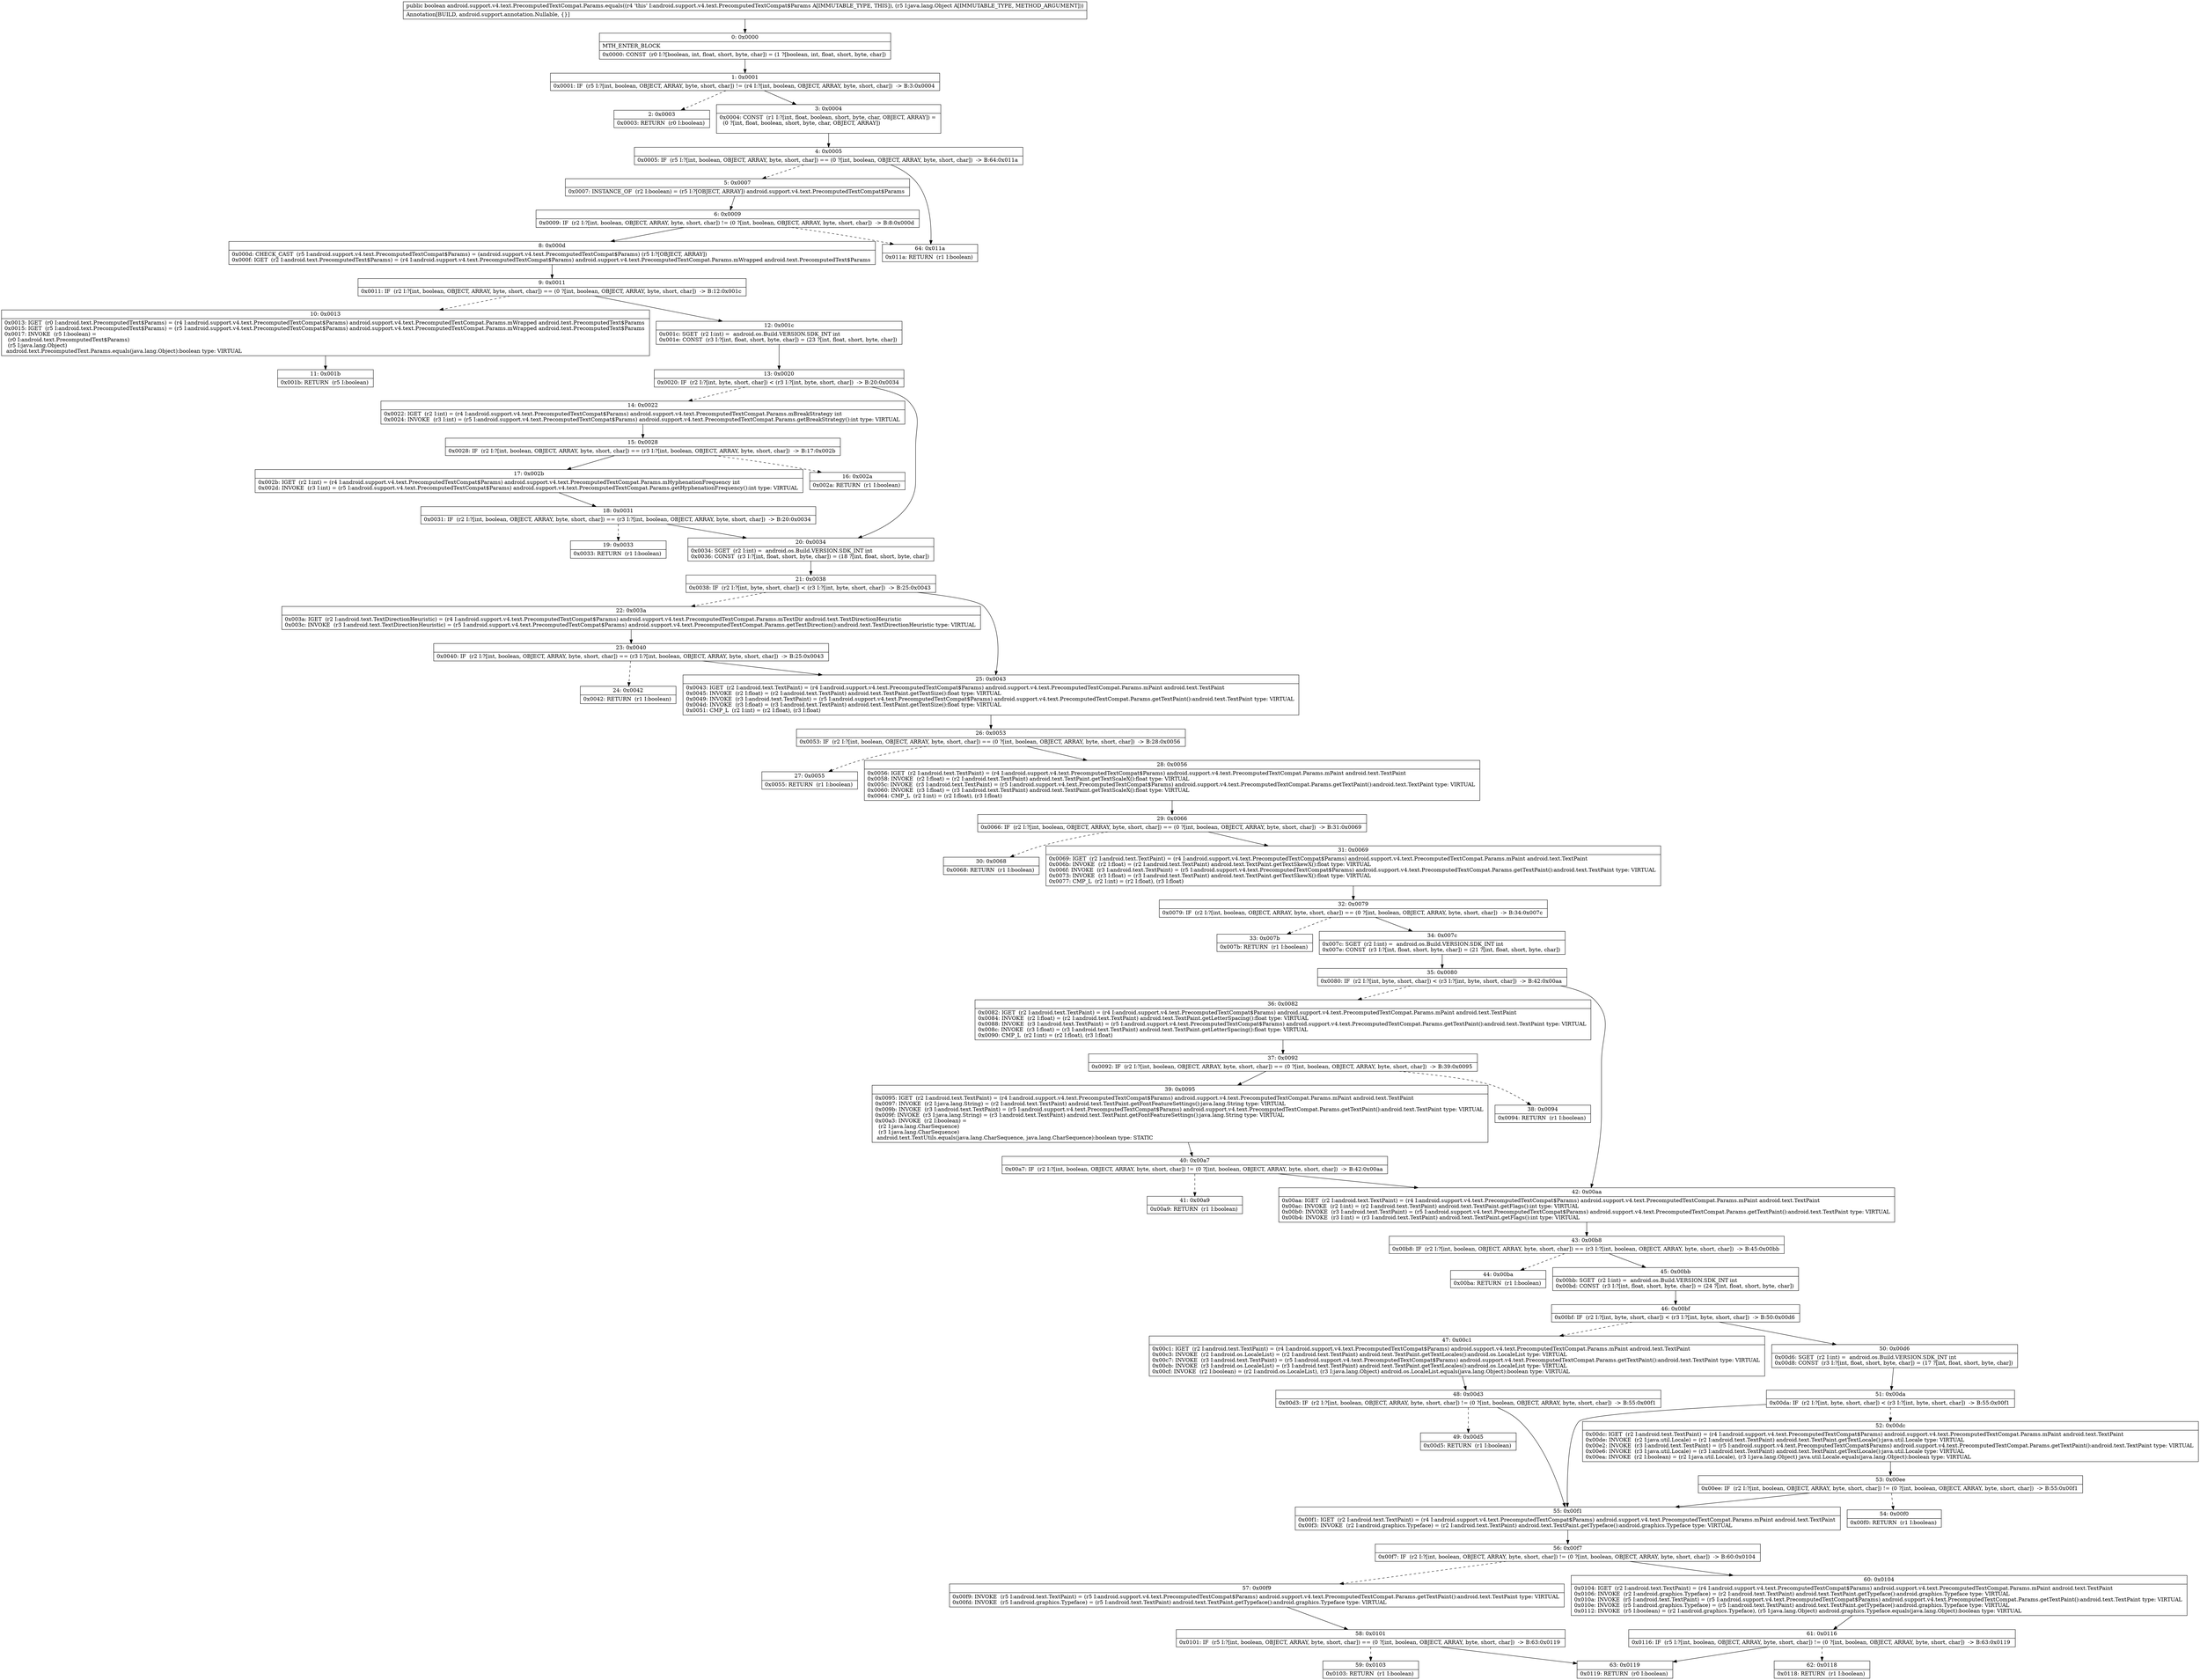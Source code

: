 digraph "CFG forandroid.support.v4.text.PrecomputedTextCompat.Params.equals(Ljava\/lang\/Object;)Z" {
Node_0 [shape=record,label="{0\:\ 0x0000|MTH_ENTER_BLOCK\l|0x0000: CONST  (r0 I:?[boolean, int, float, short, byte, char]) = (1 ?[boolean, int, float, short, byte, char]) \l}"];
Node_1 [shape=record,label="{1\:\ 0x0001|0x0001: IF  (r5 I:?[int, boolean, OBJECT, ARRAY, byte, short, char]) != (r4 I:?[int, boolean, OBJECT, ARRAY, byte, short, char])  \-\> B:3:0x0004 \l}"];
Node_2 [shape=record,label="{2\:\ 0x0003|0x0003: RETURN  (r0 I:boolean) \l}"];
Node_3 [shape=record,label="{3\:\ 0x0004|0x0004: CONST  (r1 I:?[int, float, boolean, short, byte, char, OBJECT, ARRAY]) = \l  (0 ?[int, float, boolean, short, byte, char, OBJECT, ARRAY])\l \l}"];
Node_4 [shape=record,label="{4\:\ 0x0005|0x0005: IF  (r5 I:?[int, boolean, OBJECT, ARRAY, byte, short, char]) == (0 ?[int, boolean, OBJECT, ARRAY, byte, short, char])  \-\> B:64:0x011a \l}"];
Node_5 [shape=record,label="{5\:\ 0x0007|0x0007: INSTANCE_OF  (r2 I:boolean) = (r5 I:?[OBJECT, ARRAY]) android.support.v4.text.PrecomputedTextCompat$Params \l}"];
Node_6 [shape=record,label="{6\:\ 0x0009|0x0009: IF  (r2 I:?[int, boolean, OBJECT, ARRAY, byte, short, char]) != (0 ?[int, boolean, OBJECT, ARRAY, byte, short, char])  \-\> B:8:0x000d \l}"];
Node_8 [shape=record,label="{8\:\ 0x000d|0x000d: CHECK_CAST  (r5 I:android.support.v4.text.PrecomputedTextCompat$Params) = (android.support.v4.text.PrecomputedTextCompat$Params) (r5 I:?[OBJECT, ARRAY]) \l0x000f: IGET  (r2 I:android.text.PrecomputedText$Params) = (r4 I:android.support.v4.text.PrecomputedTextCompat$Params) android.support.v4.text.PrecomputedTextCompat.Params.mWrapped android.text.PrecomputedText$Params \l}"];
Node_9 [shape=record,label="{9\:\ 0x0011|0x0011: IF  (r2 I:?[int, boolean, OBJECT, ARRAY, byte, short, char]) == (0 ?[int, boolean, OBJECT, ARRAY, byte, short, char])  \-\> B:12:0x001c \l}"];
Node_10 [shape=record,label="{10\:\ 0x0013|0x0013: IGET  (r0 I:android.text.PrecomputedText$Params) = (r4 I:android.support.v4.text.PrecomputedTextCompat$Params) android.support.v4.text.PrecomputedTextCompat.Params.mWrapped android.text.PrecomputedText$Params \l0x0015: IGET  (r5 I:android.text.PrecomputedText$Params) = (r5 I:android.support.v4.text.PrecomputedTextCompat$Params) android.support.v4.text.PrecomputedTextCompat.Params.mWrapped android.text.PrecomputedText$Params \l0x0017: INVOKE  (r5 I:boolean) = \l  (r0 I:android.text.PrecomputedText$Params)\l  (r5 I:java.lang.Object)\l android.text.PrecomputedText.Params.equals(java.lang.Object):boolean type: VIRTUAL \l}"];
Node_11 [shape=record,label="{11\:\ 0x001b|0x001b: RETURN  (r5 I:boolean) \l}"];
Node_12 [shape=record,label="{12\:\ 0x001c|0x001c: SGET  (r2 I:int) =  android.os.Build.VERSION.SDK_INT int \l0x001e: CONST  (r3 I:?[int, float, short, byte, char]) = (23 ?[int, float, short, byte, char]) \l}"];
Node_13 [shape=record,label="{13\:\ 0x0020|0x0020: IF  (r2 I:?[int, byte, short, char]) \< (r3 I:?[int, byte, short, char])  \-\> B:20:0x0034 \l}"];
Node_14 [shape=record,label="{14\:\ 0x0022|0x0022: IGET  (r2 I:int) = (r4 I:android.support.v4.text.PrecomputedTextCompat$Params) android.support.v4.text.PrecomputedTextCompat.Params.mBreakStrategy int \l0x0024: INVOKE  (r3 I:int) = (r5 I:android.support.v4.text.PrecomputedTextCompat$Params) android.support.v4.text.PrecomputedTextCompat.Params.getBreakStrategy():int type: VIRTUAL \l}"];
Node_15 [shape=record,label="{15\:\ 0x0028|0x0028: IF  (r2 I:?[int, boolean, OBJECT, ARRAY, byte, short, char]) == (r3 I:?[int, boolean, OBJECT, ARRAY, byte, short, char])  \-\> B:17:0x002b \l}"];
Node_16 [shape=record,label="{16\:\ 0x002a|0x002a: RETURN  (r1 I:boolean) \l}"];
Node_17 [shape=record,label="{17\:\ 0x002b|0x002b: IGET  (r2 I:int) = (r4 I:android.support.v4.text.PrecomputedTextCompat$Params) android.support.v4.text.PrecomputedTextCompat.Params.mHyphenationFrequency int \l0x002d: INVOKE  (r3 I:int) = (r5 I:android.support.v4.text.PrecomputedTextCompat$Params) android.support.v4.text.PrecomputedTextCompat.Params.getHyphenationFrequency():int type: VIRTUAL \l}"];
Node_18 [shape=record,label="{18\:\ 0x0031|0x0031: IF  (r2 I:?[int, boolean, OBJECT, ARRAY, byte, short, char]) == (r3 I:?[int, boolean, OBJECT, ARRAY, byte, short, char])  \-\> B:20:0x0034 \l}"];
Node_19 [shape=record,label="{19\:\ 0x0033|0x0033: RETURN  (r1 I:boolean) \l}"];
Node_20 [shape=record,label="{20\:\ 0x0034|0x0034: SGET  (r2 I:int) =  android.os.Build.VERSION.SDK_INT int \l0x0036: CONST  (r3 I:?[int, float, short, byte, char]) = (18 ?[int, float, short, byte, char]) \l}"];
Node_21 [shape=record,label="{21\:\ 0x0038|0x0038: IF  (r2 I:?[int, byte, short, char]) \< (r3 I:?[int, byte, short, char])  \-\> B:25:0x0043 \l}"];
Node_22 [shape=record,label="{22\:\ 0x003a|0x003a: IGET  (r2 I:android.text.TextDirectionHeuristic) = (r4 I:android.support.v4.text.PrecomputedTextCompat$Params) android.support.v4.text.PrecomputedTextCompat.Params.mTextDir android.text.TextDirectionHeuristic \l0x003c: INVOKE  (r3 I:android.text.TextDirectionHeuristic) = (r5 I:android.support.v4.text.PrecomputedTextCompat$Params) android.support.v4.text.PrecomputedTextCompat.Params.getTextDirection():android.text.TextDirectionHeuristic type: VIRTUAL \l}"];
Node_23 [shape=record,label="{23\:\ 0x0040|0x0040: IF  (r2 I:?[int, boolean, OBJECT, ARRAY, byte, short, char]) == (r3 I:?[int, boolean, OBJECT, ARRAY, byte, short, char])  \-\> B:25:0x0043 \l}"];
Node_24 [shape=record,label="{24\:\ 0x0042|0x0042: RETURN  (r1 I:boolean) \l}"];
Node_25 [shape=record,label="{25\:\ 0x0043|0x0043: IGET  (r2 I:android.text.TextPaint) = (r4 I:android.support.v4.text.PrecomputedTextCompat$Params) android.support.v4.text.PrecomputedTextCompat.Params.mPaint android.text.TextPaint \l0x0045: INVOKE  (r2 I:float) = (r2 I:android.text.TextPaint) android.text.TextPaint.getTextSize():float type: VIRTUAL \l0x0049: INVOKE  (r3 I:android.text.TextPaint) = (r5 I:android.support.v4.text.PrecomputedTextCompat$Params) android.support.v4.text.PrecomputedTextCompat.Params.getTextPaint():android.text.TextPaint type: VIRTUAL \l0x004d: INVOKE  (r3 I:float) = (r3 I:android.text.TextPaint) android.text.TextPaint.getTextSize():float type: VIRTUAL \l0x0051: CMP_L  (r2 I:int) = (r2 I:float), (r3 I:float) \l}"];
Node_26 [shape=record,label="{26\:\ 0x0053|0x0053: IF  (r2 I:?[int, boolean, OBJECT, ARRAY, byte, short, char]) == (0 ?[int, boolean, OBJECT, ARRAY, byte, short, char])  \-\> B:28:0x0056 \l}"];
Node_27 [shape=record,label="{27\:\ 0x0055|0x0055: RETURN  (r1 I:boolean) \l}"];
Node_28 [shape=record,label="{28\:\ 0x0056|0x0056: IGET  (r2 I:android.text.TextPaint) = (r4 I:android.support.v4.text.PrecomputedTextCompat$Params) android.support.v4.text.PrecomputedTextCompat.Params.mPaint android.text.TextPaint \l0x0058: INVOKE  (r2 I:float) = (r2 I:android.text.TextPaint) android.text.TextPaint.getTextScaleX():float type: VIRTUAL \l0x005c: INVOKE  (r3 I:android.text.TextPaint) = (r5 I:android.support.v4.text.PrecomputedTextCompat$Params) android.support.v4.text.PrecomputedTextCompat.Params.getTextPaint():android.text.TextPaint type: VIRTUAL \l0x0060: INVOKE  (r3 I:float) = (r3 I:android.text.TextPaint) android.text.TextPaint.getTextScaleX():float type: VIRTUAL \l0x0064: CMP_L  (r2 I:int) = (r2 I:float), (r3 I:float) \l}"];
Node_29 [shape=record,label="{29\:\ 0x0066|0x0066: IF  (r2 I:?[int, boolean, OBJECT, ARRAY, byte, short, char]) == (0 ?[int, boolean, OBJECT, ARRAY, byte, short, char])  \-\> B:31:0x0069 \l}"];
Node_30 [shape=record,label="{30\:\ 0x0068|0x0068: RETURN  (r1 I:boolean) \l}"];
Node_31 [shape=record,label="{31\:\ 0x0069|0x0069: IGET  (r2 I:android.text.TextPaint) = (r4 I:android.support.v4.text.PrecomputedTextCompat$Params) android.support.v4.text.PrecomputedTextCompat.Params.mPaint android.text.TextPaint \l0x006b: INVOKE  (r2 I:float) = (r2 I:android.text.TextPaint) android.text.TextPaint.getTextSkewX():float type: VIRTUAL \l0x006f: INVOKE  (r3 I:android.text.TextPaint) = (r5 I:android.support.v4.text.PrecomputedTextCompat$Params) android.support.v4.text.PrecomputedTextCompat.Params.getTextPaint():android.text.TextPaint type: VIRTUAL \l0x0073: INVOKE  (r3 I:float) = (r3 I:android.text.TextPaint) android.text.TextPaint.getTextSkewX():float type: VIRTUAL \l0x0077: CMP_L  (r2 I:int) = (r2 I:float), (r3 I:float) \l}"];
Node_32 [shape=record,label="{32\:\ 0x0079|0x0079: IF  (r2 I:?[int, boolean, OBJECT, ARRAY, byte, short, char]) == (0 ?[int, boolean, OBJECT, ARRAY, byte, short, char])  \-\> B:34:0x007c \l}"];
Node_33 [shape=record,label="{33\:\ 0x007b|0x007b: RETURN  (r1 I:boolean) \l}"];
Node_34 [shape=record,label="{34\:\ 0x007c|0x007c: SGET  (r2 I:int) =  android.os.Build.VERSION.SDK_INT int \l0x007e: CONST  (r3 I:?[int, float, short, byte, char]) = (21 ?[int, float, short, byte, char]) \l}"];
Node_35 [shape=record,label="{35\:\ 0x0080|0x0080: IF  (r2 I:?[int, byte, short, char]) \< (r3 I:?[int, byte, short, char])  \-\> B:42:0x00aa \l}"];
Node_36 [shape=record,label="{36\:\ 0x0082|0x0082: IGET  (r2 I:android.text.TextPaint) = (r4 I:android.support.v4.text.PrecomputedTextCompat$Params) android.support.v4.text.PrecomputedTextCompat.Params.mPaint android.text.TextPaint \l0x0084: INVOKE  (r2 I:float) = (r2 I:android.text.TextPaint) android.text.TextPaint.getLetterSpacing():float type: VIRTUAL \l0x0088: INVOKE  (r3 I:android.text.TextPaint) = (r5 I:android.support.v4.text.PrecomputedTextCompat$Params) android.support.v4.text.PrecomputedTextCompat.Params.getTextPaint():android.text.TextPaint type: VIRTUAL \l0x008c: INVOKE  (r3 I:float) = (r3 I:android.text.TextPaint) android.text.TextPaint.getLetterSpacing():float type: VIRTUAL \l0x0090: CMP_L  (r2 I:int) = (r2 I:float), (r3 I:float) \l}"];
Node_37 [shape=record,label="{37\:\ 0x0092|0x0092: IF  (r2 I:?[int, boolean, OBJECT, ARRAY, byte, short, char]) == (0 ?[int, boolean, OBJECT, ARRAY, byte, short, char])  \-\> B:39:0x0095 \l}"];
Node_38 [shape=record,label="{38\:\ 0x0094|0x0094: RETURN  (r1 I:boolean) \l}"];
Node_39 [shape=record,label="{39\:\ 0x0095|0x0095: IGET  (r2 I:android.text.TextPaint) = (r4 I:android.support.v4.text.PrecomputedTextCompat$Params) android.support.v4.text.PrecomputedTextCompat.Params.mPaint android.text.TextPaint \l0x0097: INVOKE  (r2 I:java.lang.String) = (r2 I:android.text.TextPaint) android.text.TextPaint.getFontFeatureSettings():java.lang.String type: VIRTUAL \l0x009b: INVOKE  (r3 I:android.text.TextPaint) = (r5 I:android.support.v4.text.PrecomputedTextCompat$Params) android.support.v4.text.PrecomputedTextCompat.Params.getTextPaint():android.text.TextPaint type: VIRTUAL \l0x009f: INVOKE  (r3 I:java.lang.String) = (r3 I:android.text.TextPaint) android.text.TextPaint.getFontFeatureSettings():java.lang.String type: VIRTUAL \l0x00a3: INVOKE  (r2 I:boolean) = \l  (r2 I:java.lang.CharSequence)\l  (r3 I:java.lang.CharSequence)\l android.text.TextUtils.equals(java.lang.CharSequence, java.lang.CharSequence):boolean type: STATIC \l}"];
Node_40 [shape=record,label="{40\:\ 0x00a7|0x00a7: IF  (r2 I:?[int, boolean, OBJECT, ARRAY, byte, short, char]) != (0 ?[int, boolean, OBJECT, ARRAY, byte, short, char])  \-\> B:42:0x00aa \l}"];
Node_41 [shape=record,label="{41\:\ 0x00a9|0x00a9: RETURN  (r1 I:boolean) \l}"];
Node_42 [shape=record,label="{42\:\ 0x00aa|0x00aa: IGET  (r2 I:android.text.TextPaint) = (r4 I:android.support.v4.text.PrecomputedTextCompat$Params) android.support.v4.text.PrecomputedTextCompat.Params.mPaint android.text.TextPaint \l0x00ac: INVOKE  (r2 I:int) = (r2 I:android.text.TextPaint) android.text.TextPaint.getFlags():int type: VIRTUAL \l0x00b0: INVOKE  (r3 I:android.text.TextPaint) = (r5 I:android.support.v4.text.PrecomputedTextCompat$Params) android.support.v4.text.PrecomputedTextCompat.Params.getTextPaint():android.text.TextPaint type: VIRTUAL \l0x00b4: INVOKE  (r3 I:int) = (r3 I:android.text.TextPaint) android.text.TextPaint.getFlags():int type: VIRTUAL \l}"];
Node_43 [shape=record,label="{43\:\ 0x00b8|0x00b8: IF  (r2 I:?[int, boolean, OBJECT, ARRAY, byte, short, char]) == (r3 I:?[int, boolean, OBJECT, ARRAY, byte, short, char])  \-\> B:45:0x00bb \l}"];
Node_44 [shape=record,label="{44\:\ 0x00ba|0x00ba: RETURN  (r1 I:boolean) \l}"];
Node_45 [shape=record,label="{45\:\ 0x00bb|0x00bb: SGET  (r2 I:int) =  android.os.Build.VERSION.SDK_INT int \l0x00bd: CONST  (r3 I:?[int, float, short, byte, char]) = (24 ?[int, float, short, byte, char]) \l}"];
Node_46 [shape=record,label="{46\:\ 0x00bf|0x00bf: IF  (r2 I:?[int, byte, short, char]) \< (r3 I:?[int, byte, short, char])  \-\> B:50:0x00d6 \l}"];
Node_47 [shape=record,label="{47\:\ 0x00c1|0x00c1: IGET  (r2 I:android.text.TextPaint) = (r4 I:android.support.v4.text.PrecomputedTextCompat$Params) android.support.v4.text.PrecomputedTextCompat.Params.mPaint android.text.TextPaint \l0x00c3: INVOKE  (r2 I:android.os.LocaleList) = (r2 I:android.text.TextPaint) android.text.TextPaint.getTextLocales():android.os.LocaleList type: VIRTUAL \l0x00c7: INVOKE  (r3 I:android.text.TextPaint) = (r5 I:android.support.v4.text.PrecomputedTextCompat$Params) android.support.v4.text.PrecomputedTextCompat.Params.getTextPaint():android.text.TextPaint type: VIRTUAL \l0x00cb: INVOKE  (r3 I:android.os.LocaleList) = (r3 I:android.text.TextPaint) android.text.TextPaint.getTextLocales():android.os.LocaleList type: VIRTUAL \l0x00cf: INVOKE  (r2 I:boolean) = (r2 I:android.os.LocaleList), (r3 I:java.lang.Object) android.os.LocaleList.equals(java.lang.Object):boolean type: VIRTUAL \l}"];
Node_48 [shape=record,label="{48\:\ 0x00d3|0x00d3: IF  (r2 I:?[int, boolean, OBJECT, ARRAY, byte, short, char]) != (0 ?[int, boolean, OBJECT, ARRAY, byte, short, char])  \-\> B:55:0x00f1 \l}"];
Node_49 [shape=record,label="{49\:\ 0x00d5|0x00d5: RETURN  (r1 I:boolean) \l}"];
Node_50 [shape=record,label="{50\:\ 0x00d6|0x00d6: SGET  (r2 I:int) =  android.os.Build.VERSION.SDK_INT int \l0x00d8: CONST  (r3 I:?[int, float, short, byte, char]) = (17 ?[int, float, short, byte, char]) \l}"];
Node_51 [shape=record,label="{51\:\ 0x00da|0x00da: IF  (r2 I:?[int, byte, short, char]) \< (r3 I:?[int, byte, short, char])  \-\> B:55:0x00f1 \l}"];
Node_52 [shape=record,label="{52\:\ 0x00dc|0x00dc: IGET  (r2 I:android.text.TextPaint) = (r4 I:android.support.v4.text.PrecomputedTextCompat$Params) android.support.v4.text.PrecomputedTextCompat.Params.mPaint android.text.TextPaint \l0x00de: INVOKE  (r2 I:java.util.Locale) = (r2 I:android.text.TextPaint) android.text.TextPaint.getTextLocale():java.util.Locale type: VIRTUAL \l0x00e2: INVOKE  (r3 I:android.text.TextPaint) = (r5 I:android.support.v4.text.PrecomputedTextCompat$Params) android.support.v4.text.PrecomputedTextCompat.Params.getTextPaint():android.text.TextPaint type: VIRTUAL \l0x00e6: INVOKE  (r3 I:java.util.Locale) = (r3 I:android.text.TextPaint) android.text.TextPaint.getTextLocale():java.util.Locale type: VIRTUAL \l0x00ea: INVOKE  (r2 I:boolean) = (r2 I:java.util.Locale), (r3 I:java.lang.Object) java.util.Locale.equals(java.lang.Object):boolean type: VIRTUAL \l}"];
Node_53 [shape=record,label="{53\:\ 0x00ee|0x00ee: IF  (r2 I:?[int, boolean, OBJECT, ARRAY, byte, short, char]) != (0 ?[int, boolean, OBJECT, ARRAY, byte, short, char])  \-\> B:55:0x00f1 \l}"];
Node_54 [shape=record,label="{54\:\ 0x00f0|0x00f0: RETURN  (r1 I:boolean) \l}"];
Node_55 [shape=record,label="{55\:\ 0x00f1|0x00f1: IGET  (r2 I:android.text.TextPaint) = (r4 I:android.support.v4.text.PrecomputedTextCompat$Params) android.support.v4.text.PrecomputedTextCompat.Params.mPaint android.text.TextPaint \l0x00f3: INVOKE  (r2 I:android.graphics.Typeface) = (r2 I:android.text.TextPaint) android.text.TextPaint.getTypeface():android.graphics.Typeface type: VIRTUAL \l}"];
Node_56 [shape=record,label="{56\:\ 0x00f7|0x00f7: IF  (r2 I:?[int, boolean, OBJECT, ARRAY, byte, short, char]) != (0 ?[int, boolean, OBJECT, ARRAY, byte, short, char])  \-\> B:60:0x0104 \l}"];
Node_57 [shape=record,label="{57\:\ 0x00f9|0x00f9: INVOKE  (r5 I:android.text.TextPaint) = (r5 I:android.support.v4.text.PrecomputedTextCompat$Params) android.support.v4.text.PrecomputedTextCompat.Params.getTextPaint():android.text.TextPaint type: VIRTUAL \l0x00fd: INVOKE  (r5 I:android.graphics.Typeface) = (r5 I:android.text.TextPaint) android.text.TextPaint.getTypeface():android.graphics.Typeface type: VIRTUAL \l}"];
Node_58 [shape=record,label="{58\:\ 0x0101|0x0101: IF  (r5 I:?[int, boolean, OBJECT, ARRAY, byte, short, char]) == (0 ?[int, boolean, OBJECT, ARRAY, byte, short, char])  \-\> B:63:0x0119 \l}"];
Node_59 [shape=record,label="{59\:\ 0x0103|0x0103: RETURN  (r1 I:boolean) \l}"];
Node_60 [shape=record,label="{60\:\ 0x0104|0x0104: IGET  (r2 I:android.text.TextPaint) = (r4 I:android.support.v4.text.PrecomputedTextCompat$Params) android.support.v4.text.PrecomputedTextCompat.Params.mPaint android.text.TextPaint \l0x0106: INVOKE  (r2 I:android.graphics.Typeface) = (r2 I:android.text.TextPaint) android.text.TextPaint.getTypeface():android.graphics.Typeface type: VIRTUAL \l0x010a: INVOKE  (r5 I:android.text.TextPaint) = (r5 I:android.support.v4.text.PrecomputedTextCompat$Params) android.support.v4.text.PrecomputedTextCompat.Params.getTextPaint():android.text.TextPaint type: VIRTUAL \l0x010e: INVOKE  (r5 I:android.graphics.Typeface) = (r5 I:android.text.TextPaint) android.text.TextPaint.getTypeface():android.graphics.Typeface type: VIRTUAL \l0x0112: INVOKE  (r5 I:boolean) = (r2 I:android.graphics.Typeface), (r5 I:java.lang.Object) android.graphics.Typeface.equals(java.lang.Object):boolean type: VIRTUAL \l}"];
Node_61 [shape=record,label="{61\:\ 0x0116|0x0116: IF  (r5 I:?[int, boolean, OBJECT, ARRAY, byte, short, char]) != (0 ?[int, boolean, OBJECT, ARRAY, byte, short, char])  \-\> B:63:0x0119 \l}"];
Node_62 [shape=record,label="{62\:\ 0x0118|0x0118: RETURN  (r1 I:boolean) \l}"];
Node_63 [shape=record,label="{63\:\ 0x0119|0x0119: RETURN  (r0 I:boolean) \l}"];
Node_64 [shape=record,label="{64\:\ 0x011a|0x011a: RETURN  (r1 I:boolean) \l}"];
MethodNode[shape=record,label="{public boolean android.support.v4.text.PrecomputedTextCompat.Params.equals((r4 'this' I:android.support.v4.text.PrecomputedTextCompat$Params A[IMMUTABLE_TYPE, THIS]), (r5 I:java.lang.Object A[IMMUTABLE_TYPE, METHOD_ARGUMENT]))  | Annotation[BUILD, android.support.annotation.Nullable, \{\}]\l}"];
MethodNode -> Node_0;
Node_0 -> Node_1;
Node_1 -> Node_2[style=dashed];
Node_1 -> Node_3;
Node_3 -> Node_4;
Node_4 -> Node_5[style=dashed];
Node_4 -> Node_64;
Node_5 -> Node_6;
Node_6 -> Node_8;
Node_6 -> Node_64[style=dashed];
Node_8 -> Node_9;
Node_9 -> Node_10[style=dashed];
Node_9 -> Node_12;
Node_10 -> Node_11;
Node_12 -> Node_13;
Node_13 -> Node_14[style=dashed];
Node_13 -> Node_20;
Node_14 -> Node_15;
Node_15 -> Node_16[style=dashed];
Node_15 -> Node_17;
Node_17 -> Node_18;
Node_18 -> Node_19[style=dashed];
Node_18 -> Node_20;
Node_20 -> Node_21;
Node_21 -> Node_22[style=dashed];
Node_21 -> Node_25;
Node_22 -> Node_23;
Node_23 -> Node_24[style=dashed];
Node_23 -> Node_25;
Node_25 -> Node_26;
Node_26 -> Node_27[style=dashed];
Node_26 -> Node_28;
Node_28 -> Node_29;
Node_29 -> Node_30[style=dashed];
Node_29 -> Node_31;
Node_31 -> Node_32;
Node_32 -> Node_33[style=dashed];
Node_32 -> Node_34;
Node_34 -> Node_35;
Node_35 -> Node_36[style=dashed];
Node_35 -> Node_42;
Node_36 -> Node_37;
Node_37 -> Node_38[style=dashed];
Node_37 -> Node_39;
Node_39 -> Node_40;
Node_40 -> Node_41[style=dashed];
Node_40 -> Node_42;
Node_42 -> Node_43;
Node_43 -> Node_44[style=dashed];
Node_43 -> Node_45;
Node_45 -> Node_46;
Node_46 -> Node_47[style=dashed];
Node_46 -> Node_50;
Node_47 -> Node_48;
Node_48 -> Node_49[style=dashed];
Node_48 -> Node_55;
Node_50 -> Node_51;
Node_51 -> Node_52[style=dashed];
Node_51 -> Node_55;
Node_52 -> Node_53;
Node_53 -> Node_54[style=dashed];
Node_53 -> Node_55;
Node_55 -> Node_56;
Node_56 -> Node_57[style=dashed];
Node_56 -> Node_60;
Node_57 -> Node_58;
Node_58 -> Node_59[style=dashed];
Node_58 -> Node_63;
Node_60 -> Node_61;
Node_61 -> Node_62[style=dashed];
Node_61 -> Node_63;
}

